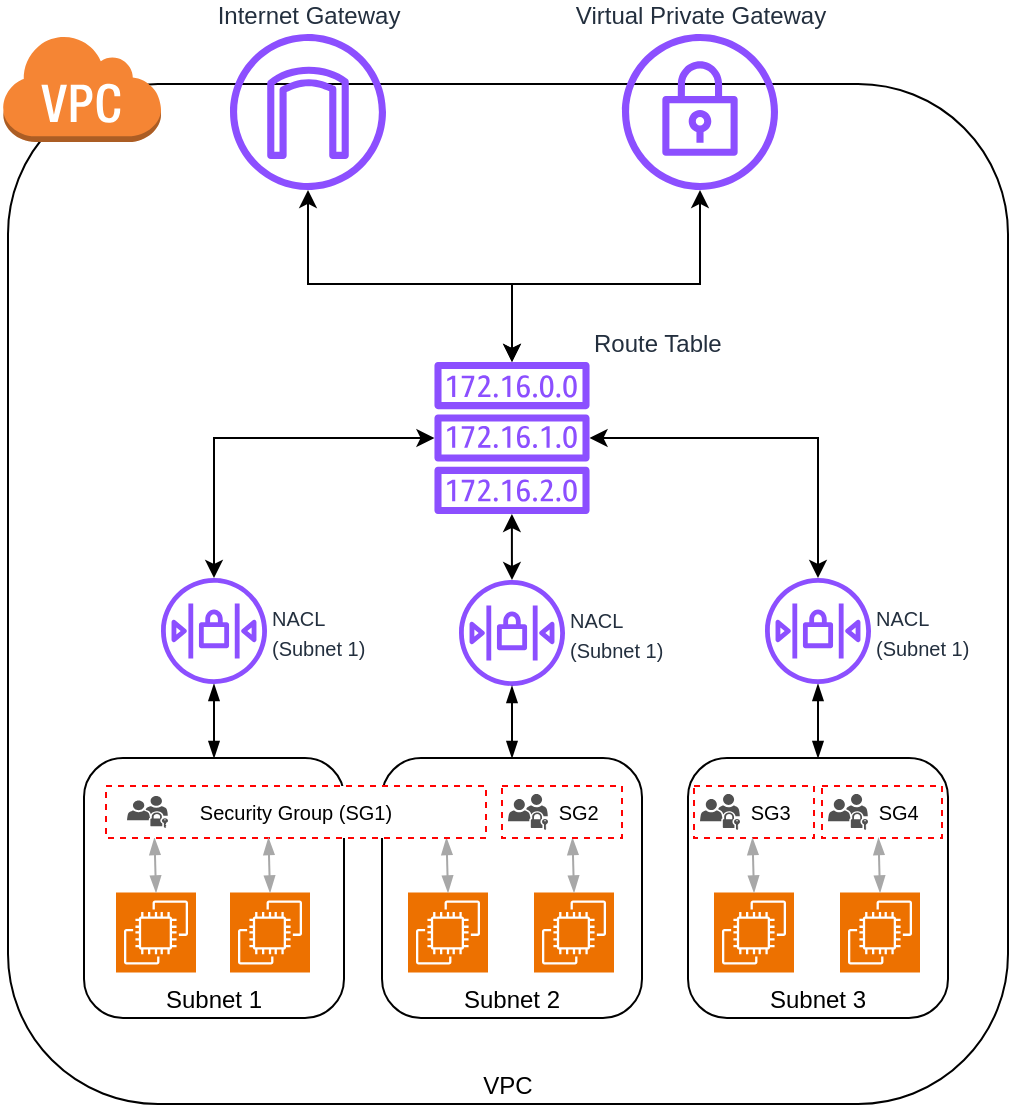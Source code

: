 <mxfile version="24.6.4" type="github">
  <diagram name="Page-1" id="A__zvCagF0eY3WS7tyB6">
    <mxGraphModel dx="1150" dy="1139" grid="1" gridSize="10" guides="1" tooltips="1" connect="1" arrows="1" fold="1" page="0" pageScale="1" pageWidth="1169" pageHeight="827" math="0" shadow="0">
      <root>
        <mxCell id="0" />
        <mxCell id="1" parent="0" />
        <mxCell id="0l8ly5xjkJDx8_FplQ_L-101" value="VPC" style="rounded=1;whiteSpace=wrap;html=1;verticalAlign=bottom;" vertex="1" parent="1">
          <mxGeometry x="300" y="40" width="500" height="510" as="geometry" />
        </mxCell>
        <mxCell id="0l8ly5xjkJDx8_FplQ_L-73" style="edgeStyle=orthogonalEdgeStyle;rounded=0;orthogonalLoop=1;jettySize=auto;html=1;exitX=0.5;exitY=0;exitDx=0;exitDy=0;startArrow=blockThin;startFill=1;endArrow=blockThin;endFill=1;" edge="1" parent="1" source="0l8ly5xjkJDx8_FplQ_L-60" target="0l8ly5xjkJDx8_FplQ_L-70">
          <mxGeometry relative="1" as="geometry" />
        </mxCell>
        <mxCell id="0l8ly5xjkJDx8_FplQ_L-60" value="Subnet 3" style="rounded=1;whiteSpace=wrap;html=1;verticalAlign=bottom;" vertex="1" parent="1">
          <mxGeometry x="640" y="377" width="130" height="130" as="geometry" />
        </mxCell>
        <mxCell id="0l8ly5xjkJDx8_FplQ_L-71" style="edgeStyle=orthogonalEdgeStyle;rounded=0;orthogonalLoop=1;jettySize=auto;html=1;exitX=0.5;exitY=0;exitDx=0;exitDy=0;startArrow=blockThin;startFill=1;endArrow=blockThin;endFill=1;" edge="1" parent="1" source="0l8ly5xjkJDx8_FplQ_L-51" target="0l8ly5xjkJDx8_FplQ_L-5">
          <mxGeometry relative="1" as="geometry" />
        </mxCell>
        <mxCell id="0l8ly5xjkJDx8_FplQ_L-51" value="Subnet 1" style="rounded=1;whiteSpace=wrap;html=1;verticalAlign=bottom;" vertex="1" parent="1">
          <mxGeometry x="338" y="377" width="130" height="130" as="geometry" />
        </mxCell>
        <mxCell id="0l8ly5xjkJDx8_FplQ_L-5" value="&lt;font style=&quot;font-size: 10px;&quot;&gt;NACL&lt;/font&gt;&lt;div&gt;&lt;font style=&quot;font-size: 10px;&quot;&gt;(Subnet 1)&lt;/font&gt;&lt;/div&gt;" style="sketch=0;outlineConnect=0;fontColor=#232F3E;gradientColor=none;fillColor=#8C4FFF;strokeColor=none;dashed=0;verticalLabelPosition=middle;verticalAlign=middle;align=left;html=1;fontSize=12;fontStyle=0;aspect=fixed;pointerEvents=1;shape=mxgraph.aws4.network_access_control_list;labelPosition=right;" vertex="1" parent="1">
          <mxGeometry x="376.5" y="287" width="53" height="53" as="geometry" />
        </mxCell>
        <mxCell id="0l8ly5xjkJDx8_FplQ_L-35" value="" style="group" vertex="1" connectable="0" parent="1">
          <mxGeometry x="643" y="391" width="60" height="26" as="geometry" />
        </mxCell>
        <mxCell id="0l8ly5xjkJDx8_FplQ_L-36" value="&lt;font style=&quot;font-size: 10px;&quot;&gt;&amp;nbsp; &amp;nbsp; &amp;nbsp; SG3&lt;/font&gt;" style="rounded=0;whiteSpace=wrap;html=1;dashed=1;strokeColor=#FF0303;align=center;" vertex="1" parent="0l8ly5xjkJDx8_FplQ_L-35">
          <mxGeometry width="60" height="26" as="geometry" />
        </mxCell>
        <mxCell id="0l8ly5xjkJDx8_FplQ_L-37" value="" style="sketch=0;pointerEvents=1;shadow=0;dashed=0;html=1;strokeColor=none;fillColor=#505050;labelPosition=center;verticalLabelPosition=bottom;verticalAlign=top;outlineConnect=0;align=center;shape=mxgraph.office.users.universal_security_group;" vertex="1" parent="0l8ly5xjkJDx8_FplQ_L-35">
          <mxGeometry x="3" y="4" width="20" height="18" as="geometry" />
        </mxCell>
        <mxCell id="0l8ly5xjkJDx8_FplQ_L-38" value="&lt;font style=&quot;font-size: 10px;&quot;&gt;&amp;nbsp; &amp;nbsp; &amp;nbsp; SG4&lt;/font&gt;" style="rounded=0;whiteSpace=wrap;html=1;dashed=1;strokeColor=#FF0303;align=center;" vertex="1" parent="1">
          <mxGeometry x="707" y="391" width="60" height="26" as="geometry" />
        </mxCell>
        <mxCell id="0l8ly5xjkJDx8_FplQ_L-39" value="" style="sketch=0;pointerEvents=1;shadow=0;dashed=0;html=1;strokeColor=none;fillColor=#505050;labelPosition=center;verticalLabelPosition=bottom;verticalAlign=top;outlineConnect=0;align=center;shape=mxgraph.office.users.universal_security_group;" vertex="1" parent="1">
          <mxGeometry x="710" y="395" width="20" height="18" as="geometry" />
        </mxCell>
        <mxCell id="0l8ly5xjkJDx8_FplQ_L-40" value="" style="group" vertex="1" connectable="0" parent="1">
          <mxGeometry x="354" y="417" width="40" height="67.24" as="geometry" />
        </mxCell>
        <mxCell id="0l8ly5xjkJDx8_FplQ_L-12" value="" style="sketch=0;points=[[0,0,0],[0.25,0,0],[0.5,0,0],[0.75,0,0],[1,0,0],[0,1,0],[0.25,1,0],[0.5,1,0],[0.75,1,0],[1,1,0],[0,0.25,0],[0,0.5,0],[0,0.75,0],[1,0.25,0],[1,0.5,0],[1,0.75,0]];outlineConnect=0;fontColor=#232F3E;fillColor=#ED7100;strokeColor=#ffffff;dashed=0;verticalLabelPosition=bottom;verticalAlign=top;align=center;html=1;fontSize=12;fontStyle=0;aspect=fixed;shape=mxgraph.aws4.resourceIcon;resIcon=mxgraph.aws4.ec2;" vertex="1" parent="0l8ly5xjkJDx8_FplQ_L-40">
          <mxGeometry y="27.24" width="40" height="40" as="geometry" />
        </mxCell>
        <mxCell id="0l8ly5xjkJDx8_FplQ_L-16" style="edgeStyle=orthogonalEdgeStyle;rounded=0;orthogonalLoop=1;jettySize=auto;html=1;exitX=0.5;exitY=0;exitDx=0;exitDy=0;exitPerimeter=0;entryX=0.225;entryY=1.092;entryDx=0;entryDy=0;entryPerimeter=0;strokeColor=#A8A8A8;startArrow=blockThin;startFill=1;endArrow=blockThin;endFill=1;" edge="1" parent="0l8ly5xjkJDx8_FplQ_L-40" source="0l8ly5xjkJDx8_FplQ_L-12">
          <mxGeometry relative="1" as="geometry">
            <mxPoint x="19.25" as="targetPoint" />
          </mxGeometry>
        </mxCell>
        <mxCell id="0l8ly5xjkJDx8_FplQ_L-41" value="" style="group" vertex="1" connectable="0" parent="1">
          <mxGeometry x="497" y="417" width="110" height="90" as="geometry" />
        </mxCell>
        <mxCell id="0l8ly5xjkJDx8_FplQ_L-52" value="Subnet 2" style="rounded=1;whiteSpace=wrap;html=1;verticalAlign=bottom;" vertex="1" parent="0l8ly5xjkJDx8_FplQ_L-41">
          <mxGeometry x="-10" y="-40" width="130" height="130" as="geometry" />
        </mxCell>
        <mxCell id="0l8ly5xjkJDx8_FplQ_L-42" value="" style="sketch=0;points=[[0,0,0],[0.25,0,0],[0.5,0,0],[0.75,0,0],[1,0,0],[0,1,0],[0.25,1,0],[0.5,1,0],[0.75,1,0],[1,1,0],[0,0.25,0],[0,0.5,0],[0,0.75,0],[1,0.25,0],[1,0.5,0],[1,0.75,0]];outlineConnect=0;fontColor=#232F3E;fillColor=#ED7100;strokeColor=#ffffff;dashed=0;verticalLabelPosition=bottom;verticalAlign=top;align=center;html=1;fontSize=12;fontStyle=0;aspect=fixed;shape=mxgraph.aws4.resourceIcon;resIcon=mxgraph.aws4.ec2;" vertex="1" parent="0l8ly5xjkJDx8_FplQ_L-41">
          <mxGeometry x="3" y="27.24" width="40" height="40" as="geometry" />
        </mxCell>
        <mxCell id="0l8ly5xjkJDx8_FplQ_L-43" style="edgeStyle=orthogonalEdgeStyle;rounded=0;orthogonalLoop=1;jettySize=auto;html=1;exitX=0.5;exitY=0;exitDx=0;exitDy=0;exitPerimeter=0;entryX=0.225;entryY=1.092;entryDx=0;entryDy=0;entryPerimeter=0;strokeColor=#A8A8A8;startArrow=blockThin;startFill=1;endArrow=blockThin;endFill=1;" edge="1" parent="0l8ly5xjkJDx8_FplQ_L-41" source="0l8ly5xjkJDx8_FplQ_L-42">
          <mxGeometry relative="1" as="geometry">
            <mxPoint x="22.25" as="targetPoint" />
          </mxGeometry>
        </mxCell>
        <mxCell id="0l8ly5xjkJDx8_FplQ_L-54" value="&lt;font style=&quot;font-size: 10px;&quot;&gt;Security Group (SG1)&lt;/font&gt;" style="rounded=0;whiteSpace=wrap;html=1;dashed=1;strokeColor=#FF0303;align=center;" vertex="1" parent="0l8ly5xjkJDx8_FplQ_L-41">
          <mxGeometry x="-148" y="-26" width="190" height="26" as="geometry" />
        </mxCell>
        <mxCell id="0l8ly5xjkJDx8_FplQ_L-56" value="" style="group" vertex="1" connectable="0" parent="0l8ly5xjkJDx8_FplQ_L-41">
          <mxGeometry x="66" width="40" height="67.24" as="geometry" />
        </mxCell>
        <mxCell id="0l8ly5xjkJDx8_FplQ_L-57" value="" style="sketch=0;points=[[0,0,0],[0.25,0,0],[0.5,0,0],[0.75,0,0],[1,0,0],[0,1,0],[0.25,1,0],[0.5,1,0],[0.75,1,0],[1,1,0],[0,0.25,0],[0,0.5,0],[0,0.75,0],[1,0.25,0],[1,0.5,0],[1,0.75,0]];outlineConnect=0;fontColor=#232F3E;fillColor=#ED7100;strokeColor=#ffffff;dashed=0;verticalLabelPosition=bottom;verticalAlign=top;align=center;html=1;fontSize=12;fontStyle=0;aspect=fixed;shape=mxgraph.aws4.resourceIcon;resIcon=mxgraph.aws4.ec2;" vertex="1" parent="0l8ly5xjkJDx8_FplQ_L-56">
          <mxGeometry y="27.24" width="40" height="40" as="geometry" />
        </mxCell>
        <mxCell id="0l8ly5xjkJDx8_FplQ_L-58" style="edgeStyle=orthogonalEdgeStyle;rounded=0;orthogonalLoop=1;jettySize=auto;html=1;exitX=0.5;exitY=0;exitDx=0;exitDy=0;exitPerimeter=0;entryX=0.225;entryY=1.092;entryDx=0;entryDy=0;entryPerimeter=0;strokeColor=#A8A8A8;startArrow=blockThin;startFill=1;endArrow=blockThin;endFill=1;" edge="1" parent="0l8ly5xjkJDx8_FplQ_L-56" source="0l8ly5xjkJDx8_FplQ_L-57">
          <mxGeometry relative="1" as="geometry">
            <mxPoint x="19.25" as="targetPoint" />
          </mxGeometry>
        </mxCell>
        <mxCell id="0l8ly5xjkJDx8_FplQ_L-34" value="" style="group" vertex="1" connectable="0" parent="0l8ly5xjkJDx8_FplQ_L-41">
          <mxGeometry x="50" y="-26" width="60" height="26" as="geometry" />
        </mxCell>
        <mxCell id="0l8ly5xjkJDx8_FplQ_L-26" value="&lt;font style=&quot;font-size: 10px;&quot;&gt;&amp;nbsp; &amp;nbsp; &amp;nbsp; SG2&lt;/font&gt;" style="rounded=0;whiteSpace=wrap;html=1;dashed=1;strokeColor=#FF0303;align=center;" vertex="1" parent="0l8ly5xjkJDx8_FplQ_L-34">
          <mxGeometry width="60" height="26" as="geometry" />
        </mxCell>
        <mxCell id="0l8ly5xjkJDx8_FplQ_L-27" value="" style="sketch=0;pointerEvents=1;shadow=0;dashed=0;html=1;strokeColor=none;fillColor=#505050;labelPosition=center;verticalLabelPosition=bottom;verticalAlign=top;outlineConnect=0;align=center;shape=mxgraph.office.users.universal_security_group;" vertex="1" parent="0l8ly5xjkJDx8_FplQ_L-34">
          <mxGeometry x="3" y="4" width="20" height="18" as="geometry" />
        </mxCell>
        <mxCell id="0l8ly5xjkJDx8_FplQ_L-55" value="" style="sketch=0;pointerEvents=1;shadow=0;dashed=0;html=1;strokeColor=none;fillColor=#505050;labelPosition=center;verticalLabelPosition=bottom;verticalAlign=top;outlineConnect=0;align=center;shape=mxgraph.office.users.universal_security_group;" vertex="1" parent="0l8ly5xjkJDx8_FplQ_L-41">
          <mxGeometry x="-137.5" y="-21" width="20.5" height="16" as="geometry" />
        </mxCell>
        <mxCell id="0l8ly5xjkJDx8_FplQ_L-47" value="" style="group" vertex="1" connectable="0" parent="1">
          <mxGeometry x="411" y="417" width="40" height="67.24" as="geometry" />
        </mxCell>
        <mxCell id="0l8ly5xjkJDx8_FplQ_L-48" value="" style="sketch=0;points=[[0,0,0],[0.25,0,0],[0.5,0,0],[0.75,0,0],[1,0,0],[0,1,0],[0.25,1,0],[0.5,1,0],[0.75,1,0],[1,1,0],[0,0.25,0],[0,0.5,0],[0,0.75,0],[1,0.25,0],[1,0.5,0],[1,0.75,0]];outlineConnect=0;fontColor=#232F3E;fillColor=#ED7100;strokeColor=#ffffff;dashed=0;verticalLabelPosition=bottom;verticalAlign=top;align=center;html=1;fontSize=12;fontStyle=0;aspect=fixed;shape=mxgraph.aws4.resourceIcon;resIcon=mxgraph.aws4.ec2;" vertex="1" parent="0l8ly5xjkJDx8_FplQ_L-47">
          <mxGeometry y="27.24" width="40" height="40" as="geometry" />
        </mxCell>
        <mxCell id="0l8ly5xjkJDx8_FplQ_L-49" style="edgeStyle=orthogonalEdgeStyle;rounded=0;orthogonalLoop=1;jettySize=auto;html=1;exitX=0.5;exitY=0;exitDx=0;exitDy=0;exitPerimeter=0;entryX=0.225;entryY=1.092;entryDx=0;entryDy=0;entryPerimeter=0;strokeColor=#A8A8A8;startArrow=blockThin;startFill=1;endArrow=blockThin;endFill=1;" edge="1" parent="0l8ly5xjkJDx8_FplQ_L-47" source="0l8ly5xjkJDx8_FplQ_L-48">
          <mxGeometry relative="1" as="geometry">
            <mxPoint x="19.25" as="targetPoint" />
          </mxGeometry>
        </mxCell>
        <mxCell id="0l8ly5xjkJDx8_FplQ_L-61" value="" style="group" vertex="1" connectable="0" parent="1">
          <mxGeometry x="653" y="417" width="40" height="67.24" as="geometry" />
        </mxCell>
        <mxCell id="0l8ly5xjkJDx8_FplQ_L-62" value="" style="sketch=0;points=[[0,0,0],[0.25,0,0],[0.5,0,0],[0.75,0,0],[1,0,0],[0,1,0],[0.25,1,0],[0.5,1,0],[0.75,1,0],[1,1,0],[0,0.25,0],[0,0.5,0],[0,0.75,0],[1,0.25,0],[1,0.5,0],[1,0.75,0]];outlineConnect=0;fontColor=#232F3E;fillColor=#ED7100;strokeColor=#ffffff;dashed=0;verticalLabelPosition=bottom;verticalAlign=top;align=center;html=1;fontSize=12;fontStyle=0;aspect=fixed;shape=mxgraph.aws4.resourceIcon;resIcon=mxgraph.aws4.ec2;" vertex="1" parent="0l8ly5xjkJDx8_FplQ_L-61">
          <mxGeometry y="27.24" width="40" height="40" as="geometry" />
        </mxCell>
        <mxCell id="0l8ly5xjkJDx8_FplQ_L-63" style="edgeStyle=orthogonalEdgeStyle;rounded=0;orthogonalLoop=1;jettySize=auto;html=1;exitX=0.5;exitY=0;exitDx=0;exitDy=0;exitPerimeter=0;entryX=0.225;entryY=1.092;entryDx=0;entryDy=0;entryPerimeter=0;strokeColor=#A8A8A8;startArrow=blockThin;startFill=1;endArrow=blockThin;endFill=1;" edge="1" parent="0l8ly5xjkJDx8_FplQ_L-61" source="0l8ly5xjkJDx8_FplQ_L-62">
          <mxGeometry relative="1" as="geometry">
            <mxPoint x="19.25" as="targetPoint" />
          </mxGeometry>
        </mxCell>
        <mxCell id="0l8ly5xjkJDx8_FplQ_L-64" value="" style="group" vertex="1" connectable="0" parent="1">
          <mxGeometry x="716" y="417" width="40" height="67.24" as="geometry" />
        </mxCell>
        <mxCell id="0l8ly5xjkJDx8_FplQ_L-65" value="" style="sketch=0;points=[[0,0,0],[0.25,0,0],[0.5,0,0],[0.75,0,0],[1,0,0],[0,1,0],[0.25,1,0],[0.5,1,0],[0.75,1,0],[1,1,0],[0,0.25,0],[0,0.5,0],[0,0.75,0],[1,0.25,0],[1,0.5,0],[1,0.75,0]];outlineConnect=0;fontColor=#232F3E;fillColor=#ED7100;strokeColor=#ffffff;dashed=0;verticalLabelPosition=bottom;verticalAlign=top;align=center;html=1;fontSize=12;fontStyle=0;aspect=fixed;shape=mxgraph.aws4.resourceIcon;resIcon=mxgraph.aws4.ec2;" vertex="1" parent="0l8ly5xjkJDx8_FplQ_L-64">
          <mxGeometry y="27.24" width="40" height="40" as="geometry" />
        </mxCell>
        <mxCell id="0l8ly5xjkJDx8_FplQ_L-66" style="edgeStyle=orthogonalEdgeStyle;rounded=0;orthogonalLoop=1;jettySize=auto;html=1;exitX=0.5;exitY=0;exitDx=0;exitDy=0;exitPerimeter=0;entryX=0.225;entryY=1.092;entryDx=0;entryDy=0;entryPerimeter=0;strokeColor=#A8A8A8;startArrow=blockThin;startFill=1;endArrow=blockThin;endFill=1;" edge="1" parent="0l8ly5xjkJDx8_FplQ_L-64" source="0l8ly5xjkJDx8_FplQ_L-65">
          <mxGeometry relative="1" as="geometry">
            <mxPoint x="19.25" as="targetPoint" />
          </mxGeometry>
        </mxCell>
        <mxCell id="0l8ly5xjkJDx8_FplQ_L-69" value="&lt;font style=&quot;font-size: 10px;&quot;&gt;NACL&lt;/font&gt;&lt;div&gt;&lt;font style=&quot;font-size: 10px;&quot;&gt;(Subnet 1)&lt;/font&gt;&lt;/div&gt;" style="sketch=0;outlineConnect=0;fontColor=#232F3E;gradientColor=none;fillColor=#8C4FFF;strokeColor=none;dashed=0;verticalLabelPosition=middle;verticalAlign=middle;align=left;html=1;fontSize=12;fontStyle=0;aspect=fixed;pointerEvents=1;shape=mxgraph.aws4.network_access_control_list;labelPosition=right;" vertex="1" parent="1">
          <mxGeometry x="525.5" y="288" width="53" height="53" as="geometry" />
        </mxCell>
        <mxCell id="0l8ly5xjkJDx8_FplQ_L-70" value="&lt;font style=&quot;font-size: 10px;&quot;&gt;NACL&lt;/font&gt;&lt;div&gt;&lt;font style=&quot;font-size: 10px;&quot;&gt;(Subnet 1)&lt;/font&gt;&lt;/div&gt;" style="sketch=0;outlineConnect=0;fontColor=#232F3E;gradientColor=none;fillColor=#8C4FFF;strokeColor=none;dashed=0;verticalLabelPosition=middle;verticalAlign=middle;align=left;html=1;fontSize=12;fontStyle=0;aspect=fixed;pointerEvents=1;shape=mxgraph.aws4.network_access_control_list;labelPosition=right;" vertex="1" parent="1">
          <mxGeometry x="678.5" y="287" width="53" height="53" as="geometry" />
        </mxCell>
        <mxCell id="0l8ly5xjkJDx8_FplQ_L-72" style="edgeStyle=orthogonalEdgeStyle;rounded=0;orthogonalLoop=1;jettySize=auto;html=1;exitX=0.5;exitY=0;exitDx=0;exitDy=0;startArrow=blockThin;startFill=1;endArrow=blockThin;endFill=1;" edge="1" parent="1" source="0l8ly5xjkJDx8_FplQ_L-52" target="0l8ly5xjkJDx8_FplQ_L-69">
          <mxGeometry relative="1" as="geometry" />
        </mxCell>
        <mxCell id="0l8ly5xjkJDx8_FplQ_L-76" style="edgeStyle=orthogonalEdgeStyle;rounded=0;orthogonalLoop=1;jettySize=auto;html=1;startArrow=classic;startFill=1;" edge="1" parent="1" source="0l8ly5xjkJDx8_FplQ_L-74" target="0l8ly5xjkJDx8_FplQ_L-5">
          <mxGeometry relative="1" as="geometry" />
        </mxCell>
        <mxCell id="0l8ly5xjkJDx8_FplQ_L-77" style="edgeStyle=orthogonalEdgeStyle;rounded=0;orthogonalLoop=1;jettySize=auto;html=1;startArrow=classic;startFill=1;" edge="1" parent="1" source="0l8ly5xjkJDx8_FplQ_L-74" target="0l8ly5xjkJDx8_FplQ_L-70">
          <mxGeometry relative="1" as="geometry" />
        </mxCell>
        <mxCell id="0l8ly5xjkJDx8_FplQ_L-79" style="edgeStyle=orthogonalEdgeStyle;rounded=0;orthogonalLoop=1;jettySize=auto;html=1;startArrow=classic;startFill=1;" edge="1" parent="1" source="0l8ly5xjkJDx8_FplQ_L-74" target="0l8ly5xjkJDx8_FplQ_L-69">
          <mxGeometry relative="1" as="geometry" />
        </mxCell>
        <mxCell id="0l8ly5xjkJDx8_FplQ_L-74" value="Route Table" style="sketch=0;outlineConnect=0;fontColor=#232F3E;gradientColor=none;fillColor=#8C4FFF;strokeColor=none;dashed=0;verticalLabelPosition=top;verticalAlign=bottom;align=left;html=1;fontSize=12;fontStyle=0;aspect=fixed;pointerEvents=1;shape=mxgraph.aws4.route_table;labelPosition=right;" vertex="1" parent="1">
          <mxGeometry x="513" y="179" width="78" height="76" as="geometry" />
        </mxCell>
        <mxCell id="0l8ly5xjkJDx8_FplQ_L-93" style="edgeStyle=orthogonalEdgeStyle;rounded=0;orthogonalLoop=1;jettySize=auto;html=1;startArrow=classic;startFill=1;" edge="1" parent="1" source="0l8ly5xjkJDx8_FplQ_L-88" target="0l8ly5xjkJDx8_FplQ_L-74">
          <mxGeometry relative="1" as="geometry">
            <Array as="points">
              <mxPoint x="450" y="140" />
              <mxPoint x="552" y="140" />
            </Array>
          </mxGeometry>
        </mxCell>
        <mxCell id="0l8ly5xjkJDx8_FplQ_L-88" value="Internet Gateway" style="sketch=0;outlineConnect=0;fontColor=#232F3E;gradientColor=none;fillColor=#8C4FFF;strokeColor=none;dashed=0;verticalLabelPosition=top;verticalAlign=bottom;align=center;html=1;fontSize=12;fontStyle=0;aspect=fixed;pointerEvents=1;shape=mxgraph.aws4.internet_gateway;labelPosition=center;" vertex="1" parent="1">
          <mxGeometry x="411" y="15" width="78" height="78" as="geometry" />
        </mxCell>
        <mxCell id="0l8ly5xjkJDx8_FplQ_L-95" style="edgeStyle=orthogonalEdgeStyle;rounded=0;orthogonalLoop=1;jettySize=auto;html=1;startArrow=classic;startFill=1;" edge="1" parent="1" source="0l8ly5xjkJDx8_FplQ_L-91" target="0l8ly5xjkJDx8_FplQ_L-74">
          <mxGeometry relative="1" as="geometry">
            <Array as="points">
              <mxPoint x="646" y="140" />
              <mxPoint x="552" y="140" />
            </Array>
          </mxGeometry>
        </mxCell>
        <mxCell id="0l8ly5xjkJDx8_FplQ_L-91" value="Virtual Private Gateway" style="sketch=0;outlineConnect=0;fontColor=#232F3E;gradientColor=none;fillColor=#8C4FFF;strokeColor=none;dashed=0;verticalLabelPosition=top;verticalAlign=bottom;align=center;html=1;fontSize=12;fontStyle=0;aspect=fixed;pointerEvents=1;shape=mxgraph.aws4.vpn_gateway;labelPosition=center;" vertex="1" parent="1">
          <mxGeometry x="607" y="15" width="78" height="78" as="geometry" />
        </mxCell>
        <mxCell id="0l8ly5xjkJDx8_FplQ_L-96" value="" style="outlineConnect=0;dashed=0;verticalLabelPosition=bottom;verticalAlign=top;align=center;html=1;shape=mxgraph.aws3.virtual_private_cloud;fillColor=#F58534;gradientColor=none;" vertex="1" parent="1">
          <mxGeometry x="297" y="15" width="79.5" height="54" as="geometry" />
        </mxCell>
      </root>
    </mxGraphModel>
  </diagram>
</mxfile>
